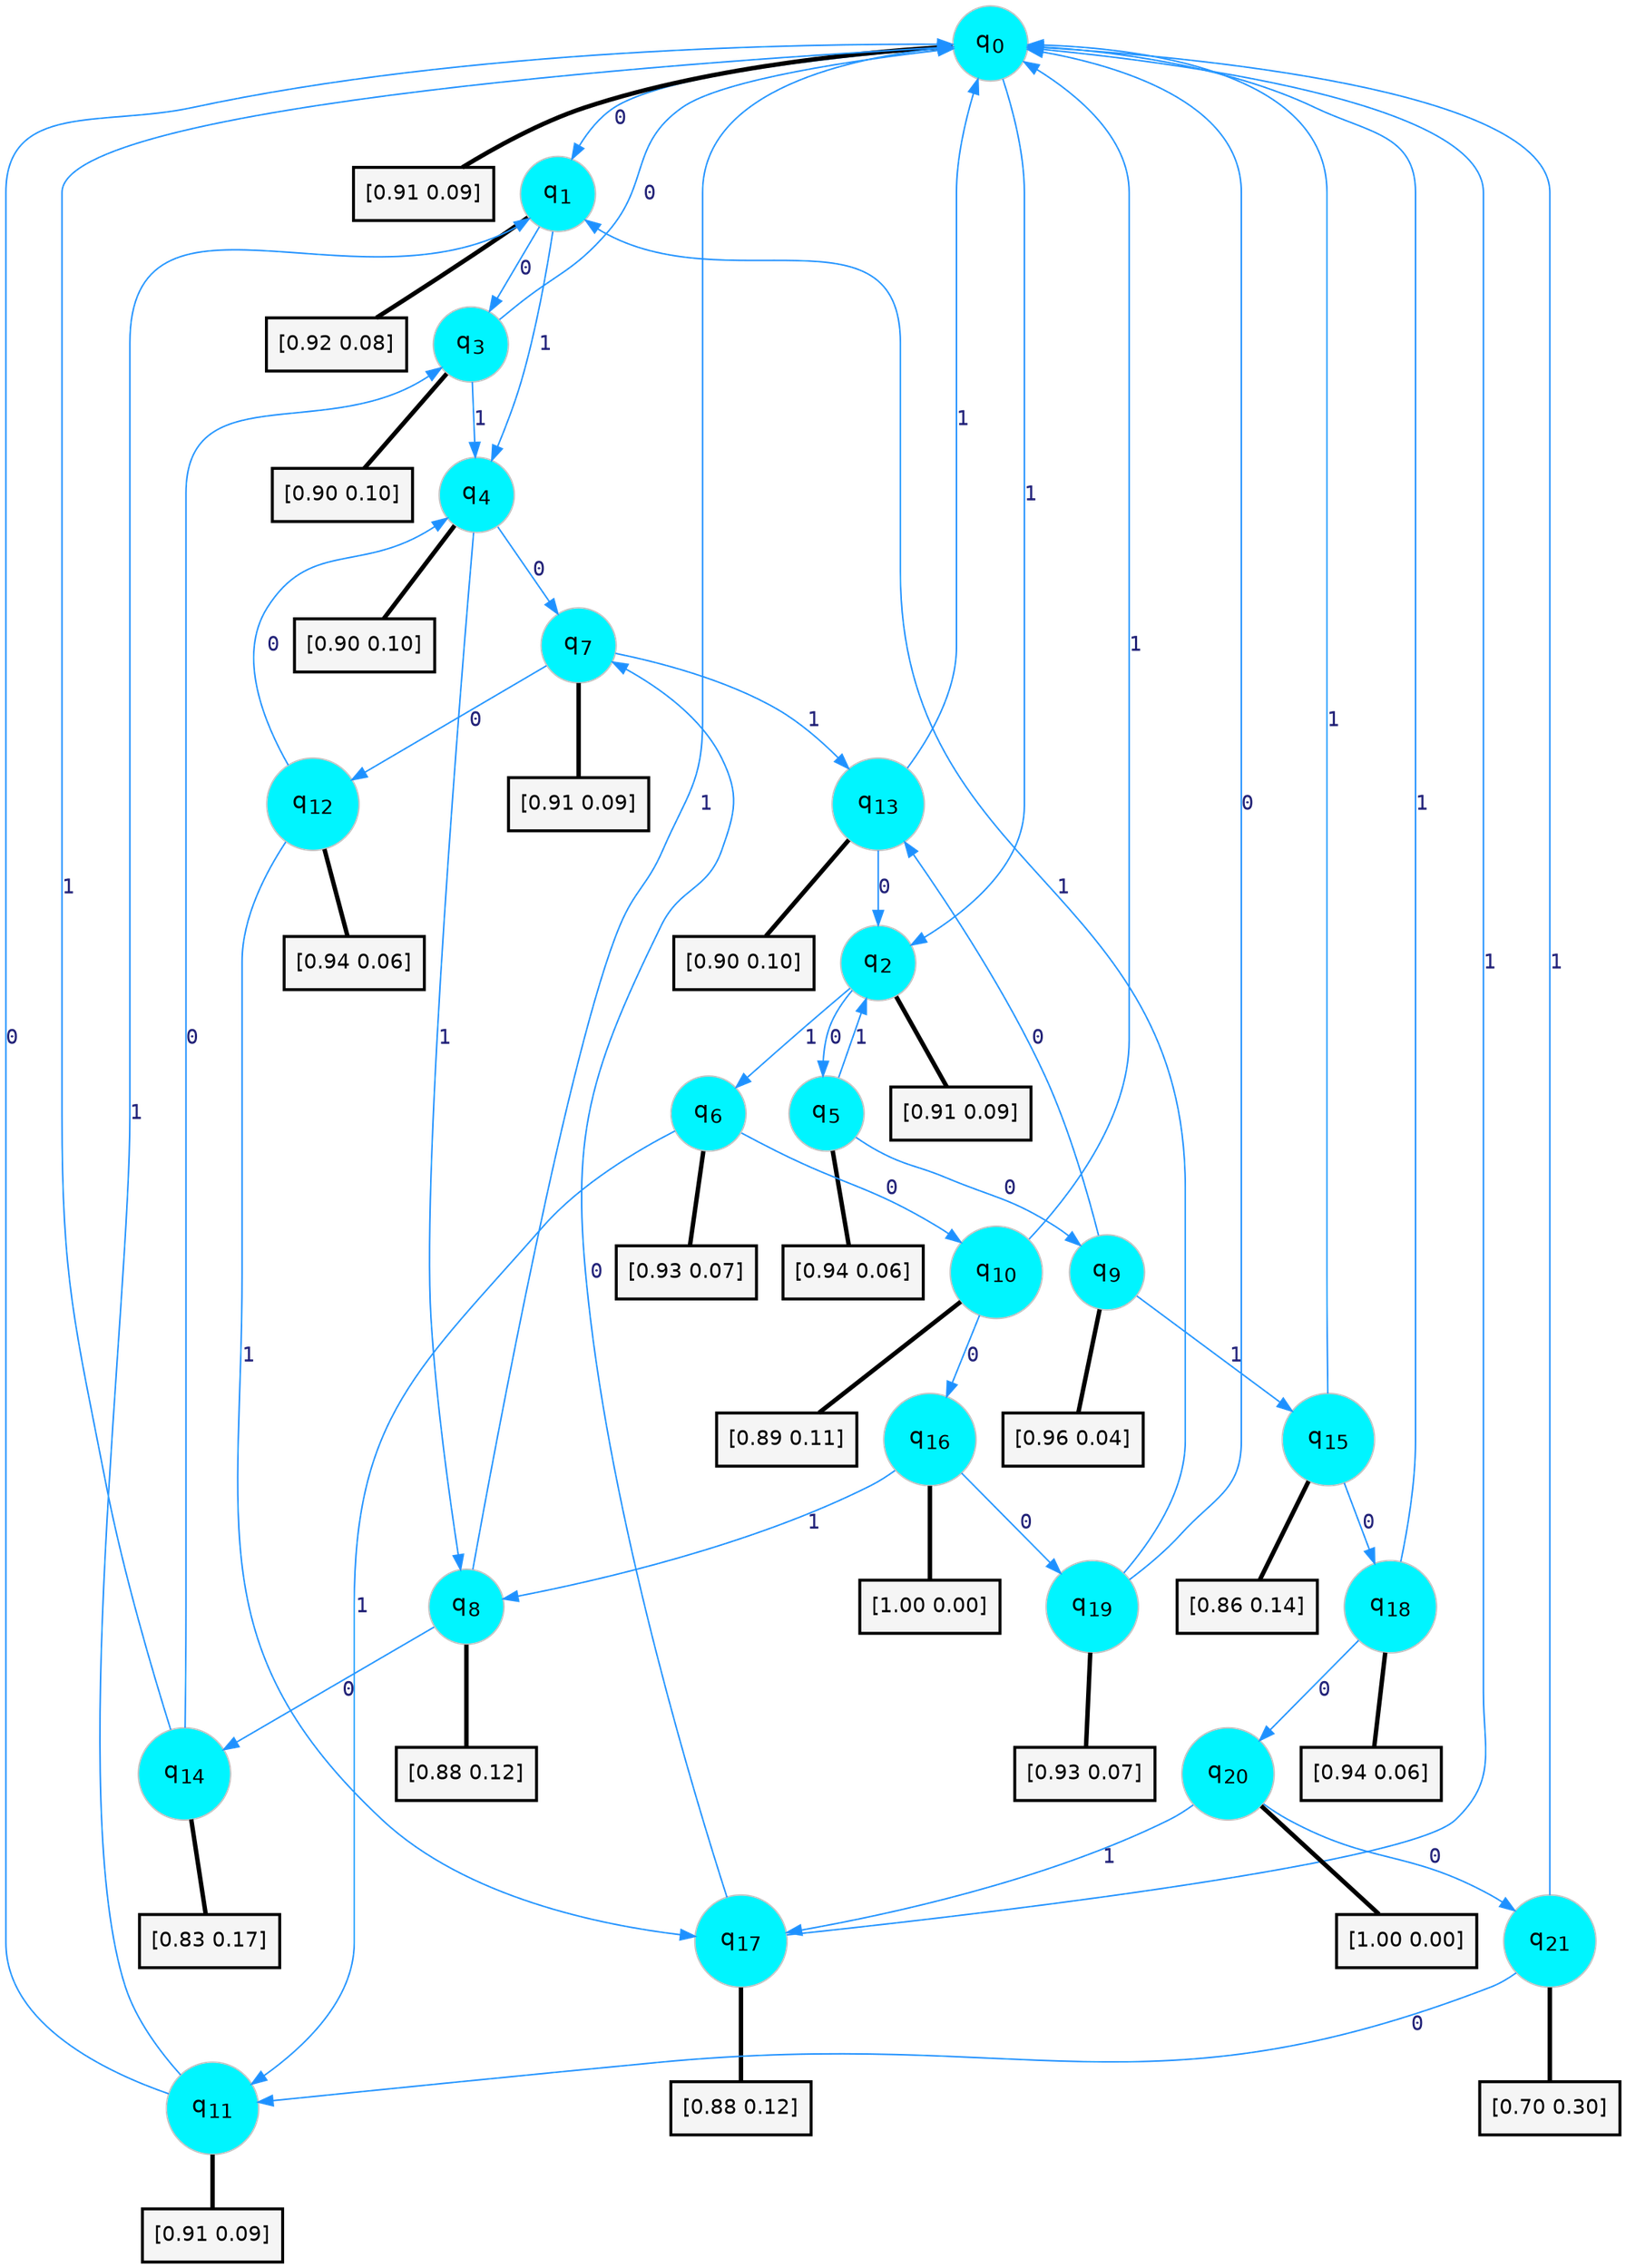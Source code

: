digraph G {
graph [
bgcolor=transparent, dpi=300, rankdir=TD, size="40,25"];
node [
color=gray, fillcolor=turquoise1, fontcolor=black, fontname=Helvetica, fontsize=16, fontweight=bold, shape=circle, style=filled];
edge [
arrowsize=1, color=dodgerblue1, fontcolor=midnightblue, fontname=courier, fontweight=bold, penwidth=1, style=solid, weight=20];
0[label=<q<SUB>0</SUB>>];
1[label=<q<SUB>1</SUB>>];
2[label=<q<SUB>2</SUB>>];
3[label=<q<SUB>3</SUB>>];
4[label=<q<SUB>4</SUB>>];
5[label=<q<SUB>5</SUB>>];
6[label=<q<SUB>6</SUB>>];
7[label=<q<SUB>7</SUB>>];
8[label=<q<SUB>8</SUB>>];
9[label=<q<SUB>9</SUB>>];
10[label=<q<SUB>10</SUB>>];
11[label=<q<SUB>11</SUB>>];
12[label=<q<SUB>12</SUB>>];
13[label=<q<SUB>13</SUB>>];
14[label=<q<SUB>14</SUB>>];
15[label=<q<SUB>15</SUB>>];
16[label=<q<SUB>16</SUB>>];
17[label=<q<SUB>17</SUB>>];
18[label=<q<SUB>18</SUB>>];
19[label=<q<SUB>19</SUB>>];
20[label=<q<SUB>20</SUB>>];
21[label=<q<SUB>21</SUB>>];
22[label="[0.91 0.09]", shape=box,fontcolor=black, fontname=Helvetica, fontsize=14, penwidth=2, fillcolor=whitesmoke,color=black];
23[label="[0.92 0.08]", shape=box,fontcolor=black, fontname=Helvetica, fontsize=14, penwidth=2, fillcolor=whitesmoke,color=black];
24[label="[0.91 0.09]", shape=box,fontcolor=black, fontname=Helvetica, fontsize=14, penwidth=2, fillcolor=whitesmoke,color=black];
25[label="[0.90 0.10]", shape=box,fontcolor=black, fontname=Helvetica, fontsize=14, penwidth=2, fillcolor=whitesmoke,color=black];
26[label="[0.90 0.10]", shape=box,fontcolor=black, fontname=Helvetica, fontsize=14, penwidth=2, fillcolor=whitesmoke,color=black];
27[label="[0.94 0.06]", shape=box,fontcolor=black, fontname=Helvetica, fontsize=14, penwidth=2, fillcolor=whitesmoke,color=black];
28[label="[0.93 0.07]", shape=box,fontcolor=black, fontname=Helvetica, fontsize=14, penwidth=2, fillcolor=whitesmoke,color=black];
29[label="[0.91 0.09]", shape=box,fontcolor=black, fontname=Helvetica, fontsize=14, penwidth=2, fillcolor=whitesmoke,color=black];
30[label="[0.88 0.12]", shape=box,fontcolor=black, fontname=Helvetica, fontsize=14, penwidth=2, fillcolor=whitesmoke,color=black];
31[label="[0.96 0.04]", shape=box,fontcolor=black, fontname=Helvetica, fontsize=14, penwidth=2, fillcolor=whitesmoke,color=black];
32[label="[0.89 0.11]", shape=box,fontcolor=black, fontname=Helvetica, fontsize=14, penwidth=2, fillcolor=whitesmoke,color=black];
33[label="[0.91 0.09]", shape=box,fontcolor=black, fontname=Helvetica, fontsize=14, penwidth=2, fillcolor=whitesmoke,color=black];
34[label="[0.94 0.06]", shape=box,fontcolor=black, fontname=Helvetica, fontsize=14, penwidth=2, fillcolor=whitesmoke,color=black];
35[label="[0.90 0.10]", shape=box,fontcolor=black, fontname=Helvetica, fontsize=14, penwidth=2, fillcolor=whitesmoke,color=black];
36[label="[0.83 0.17]", shape=box,fontcolor=black, fontname=Helvetica, fontsize=14, penwidth=2, fillcolor=whitesmoke,color=black];
37[label="[0.86 0.14]", shape=box,fontcolor=black, fontname=Helvetica, fontsize=14, penwidth=2, fillcolor=whitesmoke,color=black];
38[label="[1.00 0.00]", shape=box,fontcolor=black, fontname=Helvetica, fontsize=14, penwidth=2, fillcolor=whitesmoke,color=black];
39[label="[0.88 0.12]", shape=box,fontcolor=black, fontname=Helvetica, fontsize=14, penwidth=2, fillcolor=whitesmoke,color=black];
40[label="[0.94 0.06]", shape=box,fontcolor=black, fontname=Helvetica, fontsize=14, penwidth=2, fillcolor=whitesmoke,color=black];
41[label="[0.93 0.07]", shape=box,fontcolor=black, fontname=Helvetica, fontsize=14, penwidth=2, fillcolor=whitesmoke,color=black];
42[label="[1.00 0.00]", shape=box,fontcolor=black, fontname=Helvetica, fontsize=14, penwidth=2, fillcolor=whitesmoke,color=black];
43[label="[0.70 0.30]", shape=box,fontcolor=black, fontname=Helvetica, fontsize=14, penwidth=2, fillcolor=whitesmoke,color=black];
0->1 [label=0];
0->2 [label=1];
0->22 [arrowhead=none, penwidth=3,color=black];
1->3 [label=0];
1->4 [label=1];
1->23 [arrowhead=none, penwidth=3,color=black];
2->5 [label=0];
2->6 [label=1];
2->24 [arrowhead=none, penwidth=3,color=black];
3->0 [label=0];
3->4 [label=1];
3->25 [arrowhead=none, penwidth=3,color=black];
4->7 [label=0];
4->8 [label=1];
4->26 [arrowhead=none, penwidth=3,color=black];
5->9 [label=0];
5->2 [label=1];
5->27 [arrowhead=none, penwidth=3,color=black];
6->10 [label=0];
6->11 [label=1];
6->28 [arrowhead=none, penwidth=3,color=black];
7->12 [label=0];
7->13 [label=1];
7->29 [arrowhead=none, penwidth=3,color=black];
8->14 [label=0];
8->0 [label=1];
8->30 [arrowhead=none, penwidth=3,color=black];
9->13 [label=0];
9->15 [label=1];
9->31 [arrowhead=none, penwidth=3,color=black];
10->16 [label=0];
10->0 [label=1];
10->32 [arrowhead=none, penwidth=3,color=black];
11->0 [label=0];
11->1 [label=1];
11->33 [arrowhead=none, penwidth=3,color=black];
12->4 [label=0];
12->17 [label=1];
12->34 [arrowhead=none, penwidth=3,color=black];
13->2 [label=0];
13->0 [label=1];
13->35 [arrowhead=none, penwidth=3,color=black];
14->3 [label=0];
14->0 [label=1];
14->36 [arrowhead=none, penwidth=3,color=black];
15->18 [label=0];
15->0 [label=1];
15->37 [arrowhead=none, penwidth=3,color=black];
16->19 [label=0];
16->8 [label=1];
16->38 [arrowhead=none, penwidth=3,color=black];
17->7 [label=0];
17->0 [label=1];
17->39 [arrowhead=none, penwidth=3,color=black];
18->20 [label=0];
18->0 [label=1];
18->40 [arrowhead=none, penwidth=3,color=black];
19->0 [label=0];
19->1 [label=1];
19->41 [arrowhead=none, penwidth=3,color=black];
20->21 [label=0];
20->17 [label=1];
20->42 [arrowhead=none, penwidth=3,color=black];
21->11 [label=0];
21->0 [label=1];
21->43 [arrowhead=none, penwidth=3,color=black];
}

